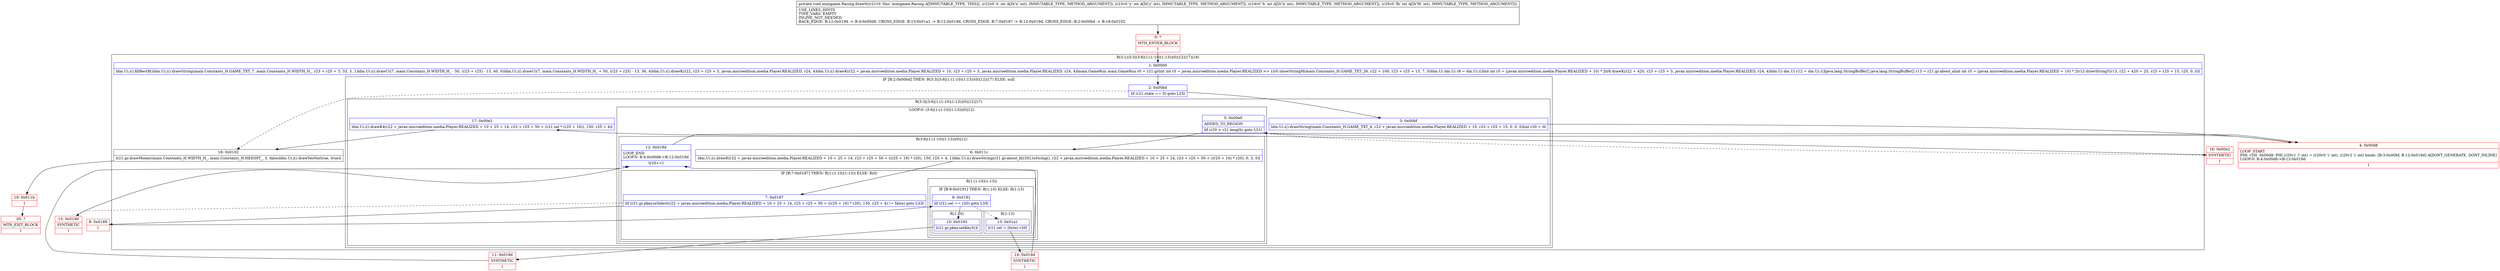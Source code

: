 digraph "CFG forminigame.Racing.draw0(IIII)V" {
subgraph cluster_Region_1041179148 {
label = "R(3:1|(3:3|(3:6|(1:(1:10)(1:13))(0)|12)|17)|18)";
node [shape=record,color=blue];
Node_1 [shape=record,label="{1\:\ 0x0000|ldm.Ui.i().fillRectB()ldm.Ui.i().drawString(main.Constants_H.GAME_TXT_7, main.Constants_H.WIDTH_H_, r23 + r25 + 3, 33, 3, 1)ldm.Ui.i().drawUi(7, main.Constants_H.WIDTH_H_ \- 50, (r23 + r25) \- 13, 40, 0)ldm.Ui.i().drawUi(7, main.Constants_H.WIDTH_H_ + 50, (r23 + r25) \- 13, 36, 4)ldm.Ui.i().drawK(r22, r23 + r25 + 3, javax.microedition.media.Player.REALIZED, r24, 4)ldm.Ui.i().drawK(r22 + javax.microedition.media.Player.REALIZED + 10, r23 + r25 + 3, javax.microedition.media.Player.REALIZED, r24, 4)lmain.GameRun main.GameRun r0 = r21.grlint int r5 = javax.microedition.media.Player.REALIZED \>\> 1lr0.showStringM(main.Constants_H.GAME_TXT_26, r22 + 100, r23 + r25 + 15, 7, 0)ldm.Ui dm.Ui r8 = dm.Ui.i()lint int r5 = (javax.microedition.media.Player.REALIZED + 10) * 2lr8.drawK(r22 + 420, r23 + r25 + 3, javax.microedition.media.Player.REALIZED, r24, 4)ldm.Ui dm.Ui r12 = dm.Ui.i()ljava.lang.StringBuffer[] java.lang.StringBuffer[] r13 = r21.gr.about_alint int r5 = (javax.microedition.media.Player.REALIZED + 10) * 2lr12.drawStringY(r13, r22 + 420 + 25, r23 + r25 + 15, r25, 0, 0)l}"];
subgraph cluster_IfRegion_835288594 {
label = "IF [B:2:0x00bd] THEN: R(3:3|(3:6|(1:(1:10)(1:13))(0)|12)|17) ELSE: null";
node [shape=record,color=blue];
Node_2 [shape=record,label="{2\:\ 0x00bd|lif (r21.state == 0) goto L25l}"];
subgraph cluster_Region_260635630 {
label = "R(3:3|(3:6|(1:(1:10)(1:13))(0)|12)|17)";
node [shape=record,color=blue];
Node_3 [shape=record,label="{3\:\ 0x00bf|ldm.Ui.i().drawString(main.Constants_H.GAME_TXT_4, r22 + javax.microedition.media.Player.REALIZED + 10, r23 + r25 + 15, 0, 0, 0)lint r20 = 0l}"];
subgraph cluster_LoopRegion_1627693269 {
label = "LOOP:0: (3:6|(1:(1:10)(1:13))(0)|12)";
node [shape=record,color=blue];
Node_5 [shape=record,label="{5\:\ 0x00e0|ADDED_TO_REGION\l|lif (r20 \< r21.length) goto L31l}"];
subgraph cluster_Region_1180266945 {
label = "R(3:6|(1:(1:10)(1:13))(0)|12)";
node [shape=record,color=blue];
Node_6 [shape=record,label="{6\:\ 0x011c|ldm.Ui.i().drawK(r22 + javax.microedition.media.Player.REALIZED + 10 + 25 + 14, r23 + r25 + 50 + ((r25 + 16) * r20), 150, r25 + 4, 1)ldm.Ui.i().drawString(r21.gr.about_b[r20].toString(), r22 + javax.microedition.media.Player.REALIZED + 10 + 25 + 14, r23 + r25 + 50 + ((r25 + 16) * r20), 0, 3, 0)l}"];
subgraph cluster_IfRegion_16856132 {
label = "IF [B:7:0x0187] THEN: R(1:(1:10)(1:13)) ELSE: R(0)";
node [shape=record,color=blue];
Node_7 [shape=record,label="{7\:\ 0x0187|lif (r21.gr.pkey.isSelect(r22 + javax.microedition.media.Player.REALIZED + 10 + 25 + 14, r23 + r25 + 50 + ((r25 + 16) * r20), 150, r25 + 4) != false) goto L33l}"];
subgraph cluster_Region_1293145516 {
label = "R(1:(1:10)(1:13))";
node [shape=record,color=blue];
subgraph cluster_IfRegion_1226766337 {
label = "IF [B:9:0x0191] THEN: R(1:10) ELSE: R(1:13)";
node [shape=record,color=blue];
Node_9 [shape=record,label="{9\:\ 0x0191|lif (r21.sel == r20) goto L35l}"];
subgraph cluster_Region_2109558614 {
label = "R(1:10)";
node [shape=record,color=blue];
Node_10 [shape=record,label="{10\:\ 0x0193|lr21.gr.pkey.setKey5()l}"];
}
subgraph cluster_Region_232319999 {
label = "R(1:13)";
node [shape=record,color=blue];
Node_13 [shape=record,label="{13\:\ 0x01a1|lr21.sel = (byte) r20l}"];
}
}
}
subgraph cluster_Region_1228150641 {
label = "R(0)";
node [shape=record,color=blue];
}
}
Node_12 [shape=record,label="{12\:\ 0x019d|LOOP_END\lLOOP:0: B:4:0x00d8\-\>B:12:0x019d\l|lr20++l}"];
}
}
Node_17 [shape=record,label="{17\:\ 0x00e2|ldm.Ui.i().drawK4(r22 + javax.microedition.media.Player.REALIZED + 10 + 25 + 14, r23 + r25 + 50 + (r21.sel * (r25 + 16)), 150, r25 + 4)l}"];
}
}
Node_18 [shape=record,label="{18\:\ 0x0102|lr21.gr.drawMoney(main.Constants_H.WIDTH_H_, main.Constants_H.HEIGHT_, 3, false)ldm.Ui.i().drawYesNo(true, true)l}"];
}
Node_0 [shape=record,color=red,label="{0\:\ ?|MTH_ENTER_BLOCK\l|l}"];
Node_4 [shape=record,color=red,label="{4\:\ 0x00d8|LOOP_START\lPHI: r20l  0x00d8: PHI (r20v1 'i' int) = (r20v0 'i' int), (r20v2 'i' int) binds: [B:3:0x00bf, B:12:0x019d] A[DONT_GENERATE, DONT_INLINE]\lLOOP:0: B:4:0x00d8\-\>B:12:0x019d\l|l}"];
Node_8 [shape=record,color=red,label="{8\:\ 0x0189|l}"];
Node_11 [shape=record,color=red,label="{11\:\ 0x019d|SYNTHETIC\l|l}"];
Node_14 [shape=record,color=red,label="{14\:\ 0x019d|SYNTHETIC\l|l}"];
Node_15 [shape=record,color=red,label="{15\:\ 0x019d|SYNTHETIC\l|l}"];
Node_16 [shape=record,color=red,label="{16\:\ 0x00e2|SYNTHETIC\l|l}"];
Node_19 [shape=record,color=red,label="{19\:\ 0x011b|l}"];
Node_20 [shape=record,color=red,label="{20\:\ ?|MTH_EXIT_BLOCK\l|l}"];
MethodNode[shape=record,label="{private void minigame.Racing.draw0((r21v0 'this' minigame.Racing A[IMMUTABLE_TYPE, THIS]), (r22v0 'x' int A[D('x' int), IMMUTABLE_TYPE, METHOD_ARGUMENT]), (r23v0 'y' int A[D('y' int), IMMUTABLE_TYPE, METHOD_ARGUMENT]), (r24v0 'h' int A[D('h' int), IMMUTABLE_TYPE, METHOD_ARGUMENT]), (r25v0 'fh' int A[D('fh' int), IMMUTABLE_TYPE, METHOD_ARGUMENT]))  | USE_LINES_HINTS\lTYPE_VARS: EMPTY\lINLINE_NOT_NEEDED\lBACK_EDGE: B:12:0x019d \-\> B:4:0x00d8, CROSS_EDGE: B:13:0x01a1 \-\> B:12:0x019d, CROSS_EDGE: B:7:0x0187 \-\> B:12:0x019d, CROSS_EDGE: B:2:0x00bd \-\> B:18:0x0102\l}"];
MethodNode -> Node_0;
Node_1 -> Node_2;
Node_2 -> Node_3;
Node_2 -> Node_18[style=dashed];
Node_3 -> Node_4;
Node_5 -> Node_6;
Node_5 -> Node_16[style=dashed];
Node_6 -> Node_7;
Node_7 -> Node_8;
Node_7 -> Node_15[style=dashed];
Node_9 -> Node_10;
Node_9 -> Node_13[style=dashed];
Node_10 -> Node_11;
Node_13 -> Node_14;
Node_12 -> Node_4;
Node_17 -> Node_18;
Node_18 -> Node_19;
Node_0 -> Node_1;
Node_4 -> Node_5;
Node_8 -> Node_9;
Node_11 -> Node_12;
Node_14 -> Node_12;
Node_15 -> Node_12;
Node_16 -> Node_17;
Node_19 -> Node_20;
}

